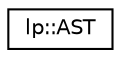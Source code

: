 digraph "Graphical Class Hierarchy"
{
  edge [fontname="Helvetica",fontsize="10",labelfontname="Helvetica",labelfontsize="10"];
  node [fontname="Helvetica",fontsize="10",shape=record];
  rankdir="LR";
  Node0 [label="lp::AST",height=0.2,width=0.4,color="black", fillcolor="white", style="filled",URL="$classlp_1_1AST.html",tooltip="Definition of atributes and methods of AST class. "];
}
